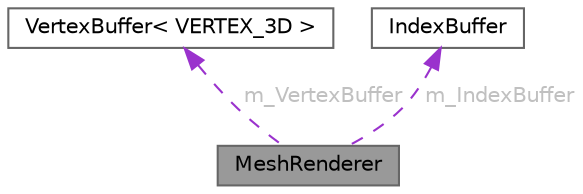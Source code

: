 digraph "MeshRenderer"
{
 // LATEX_PDF_SIZE
  bgcolor="transparent";
  edge [fontname=Helvetica,fontsize=10,labelfontname=Helvetica,labelfontsize=10];
  node [fontname=Helvetica,fontsize=10,shape=box,height=0.2,width=0.4];
  Node1 [id="Node000001",label="MeshRenderer",height=0.2,width=0.4,color="gray40", fillcolor="grey60", style="filled", fontcolor="black",tooltip=" "];
  Node2 -> Node1 [id="edge1_Node000001_Node000002",dir="back",color="darkorchid3",style="dashed",tooltip=" ",label=" m_VertexBuffer",fontcolor="grey" ];
  Node2 [id="Node000002",label="VertexBuffer\< VERTEX_3D \>",height=0.2,width=0.4,color="gray40", fillcolor="white", style="filled",URL="$class_vertex_buffer.html",tooltip=" "];
  Node3 -> Node1 [id="edge2_Node000001_Node000003",dir="back",color="darkorchid3",style="dashed",tooltip=" ",label=" m_IndexBuffer",fontcolor="grey" ];
  Node3 [id="Node000003",label="IndexBuffer",height=0.2,width=0.4,color="gray40", fillcolor="white", style="filled",URL="$class_index_buffer.html",tooltip=" "];
}
